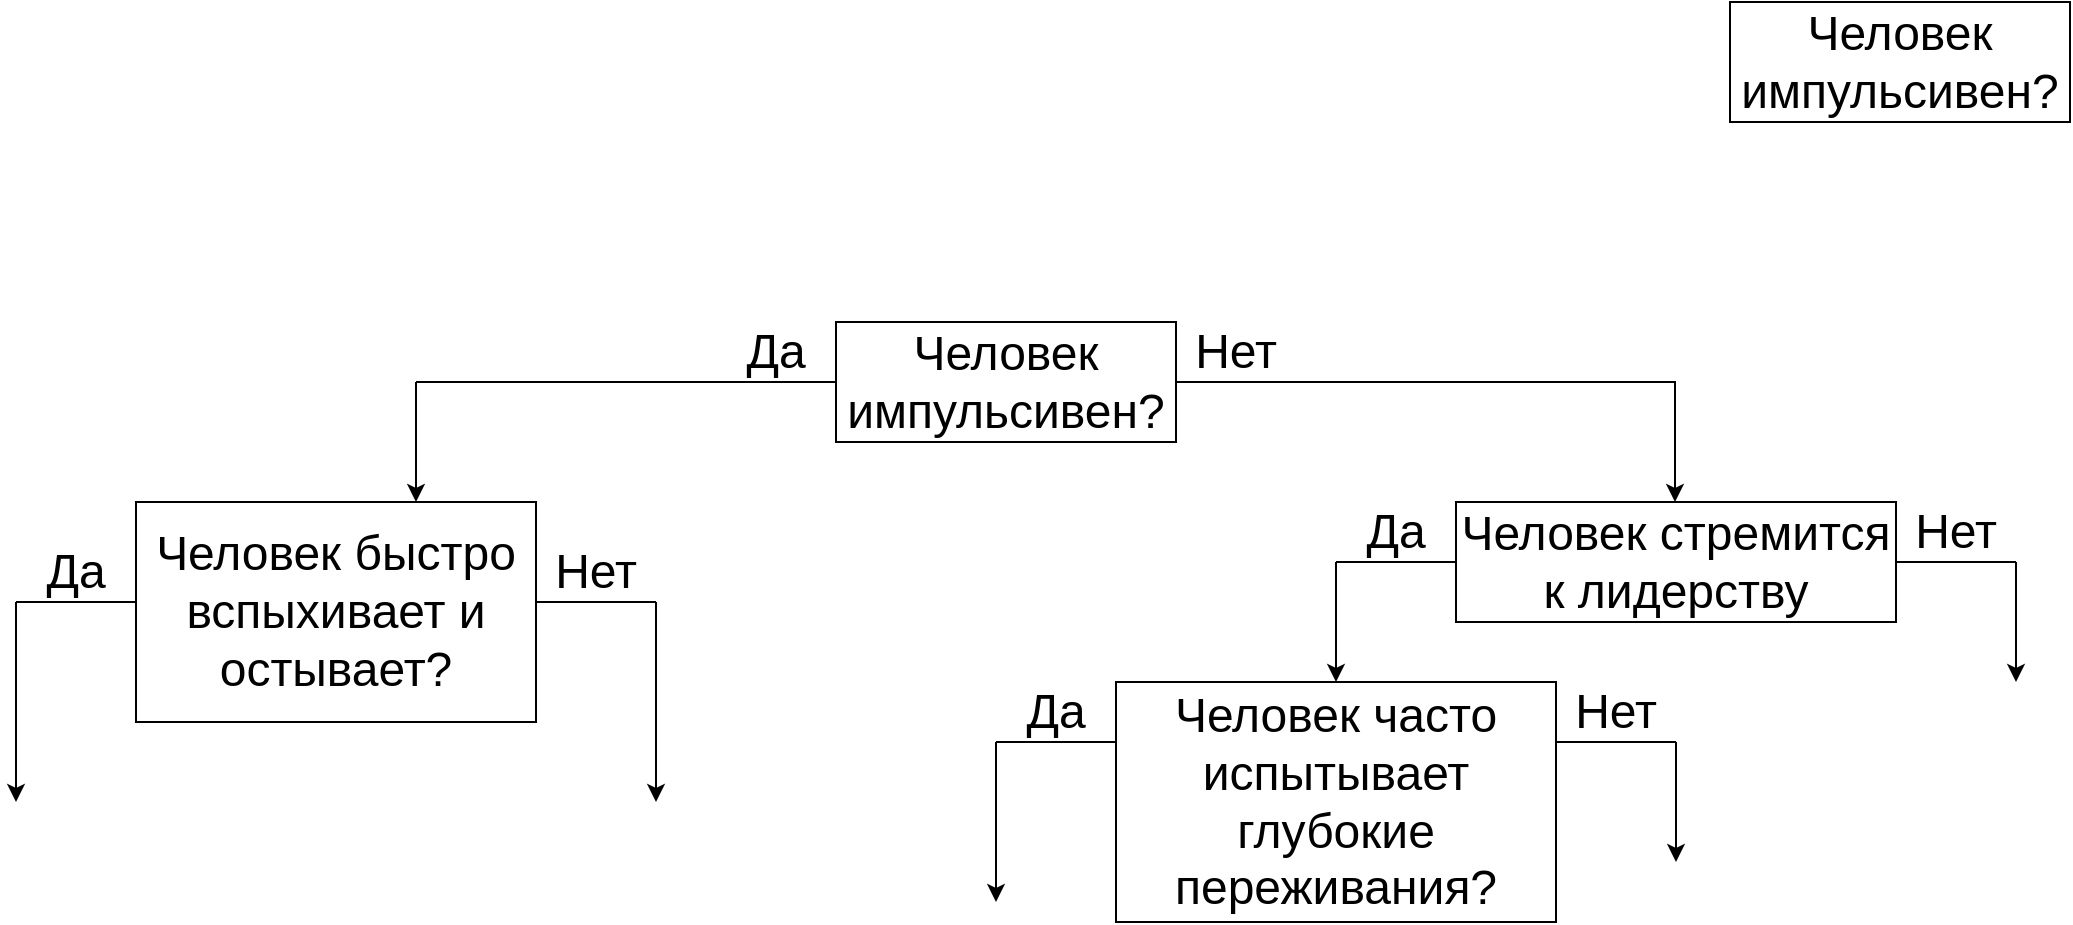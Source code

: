 <mxfile version="26.1.1">
  <diagram name="Страница — 1" id="bTa-fvpVanq-hgJ-Lf7A">
    <mxGraphModel dx="2633" dy="2116" grid="1" gridSize="10" guides="1" tooltips="1" connect="1" arrows="1" fold="1" page="1" pageScale="1" pageWidth="827" pageHeight="1169" math="0" shadow="0">
      <root>
        <mxCell id="0" />
        <mxCell id="1" parent="0" />
        <mxCell id="ou5a1hye03VjxYpfffwv-7" value="" style="endArrow=none;html=1;rounded=0;entryX=1;entryY=1;entryDx=0;entryDy=0;" parent="1" edge="1" target="ou5a1hye03VjxYpfffwv-20">
          <mxGeometry width="50" height="50" relative="1" as="geometry">
            <mxPoint y="150" as="sourcePoint" />
            <mxPoint x="60" y="150" as="targetPoint" />
          </mxGeometry>
        </mxCell>
        <mxCell id="ou5a1hye03VjxYpfffwv-8" value="" style="endArrow=classic;html=1;rounded=0;" parent="1" edge="1">
          <mxGeometry width="50" height="50" relative="1" as="geometry">
            <mxPoint y="150" as="sourcePoint" />
            <mxPoint y="210" as="targetPoint" />
          </mxGeometry>
        </mxCell>
        <mxCell id="ou5a1hye03VjxYpfffwv-9" value="" style="endArrow=none;html=1;rounded=0;" parent="1" edge="1">
          <mxGeometry width="50" height="50" relative="1" as="geometry">
            <mxPoint x="380" y="150" as="sourcePoint" />
            <mxPoint x="630" y="150" as="targetPoint" />
          </mxGeometry>
        </mxCell>
        <mxCell id="ou5a1hye03VjxYpfffwv-10" value="" style="endArrow=classic;html=1;rounded=0;" parent="1" edge="1">
          <mxGeometry width="50" height="50" relative="1" as="geometry">
            <mxPoint x="629.5" y="150" as="sourcePoint" />
            <mxPoint x="629.5" y="210" as="targetPoint" />
          </mxGeometry>
        </mxCell>
        <mxCell id="ou5a1hye03VjxYpfffwv-19" value="Человек импульсивен?" style="rounded=0;whiteSpace=wrap;html=1;fontSize=24;" parent="1" vertex="1">
          <mxGeometry x="210" y="120" width="170" height="60" as="geometry" />
        </mxCell>
        <mxCell id="ou5a1hye03VjxYpfffwv-20" value="Да" style="text;html=1;align=center;verticalAlign=middle;whiteSpace=wrap;rounded=0;fontSize=24;" parent="1" vertex="1">
          <mxGeometry x="150" y="120" width="60" height="30" as="geometry" />
        </mxCell>
        <mxCell id="ou5a1hye03VjxYpfffwv-21" value="Нет" style="text;html=1;align=center;verticalAlign=middle;whiteSpace=wrap;rounded=0;fontSize=24;" parent="1" vertex="1">
          <mxGeometry x="380" y="120" width="60" height="30" as="geometry" />
        </mxCell>
        <mxCell id="ou5a1hye03VjxYpfffwv-22" value="Человек быстро вспыхивает и остывает?" style="rounded=0;whiteSpace=wrap;html=1;fontSize=24;" parent="1" vertex="1">
          <mxGeometry x="-140" y="210" width="200" height="110" as="geometry" />
        </mxCell>
        <mxCell id="uDm0BcwVH89668VTk4dq-1" value="Человек стремится к лидерству" style="rounded=0;whiteSpace=wrap;html=1;fontSize=24;" vertex="1" parent="1">
          <mxGeometry x="520" y="210" width="220" height="60" as="geometry" />
        </mxCell>
        <mxCell id="uDm0BcwVH89668VTk4dq-2" value="" style="endArrow=none;html=1;rounded=0;" edge="1" parent="1">
          <mxGeometry width="50" height="50" relative="1" as="geometry">
            <mxPoint x="-200" y="260" as="sourcePoint" />
            <mxPoint x="-140" y="260" as="targetPoint" />
          </mxGeometry>
        </mxCell>
        <mxCell id="uDm0BcwVH89668VTk4dq-3" value="" style="endArrow=classic;html=1;rounded=0;" edge="1" parent="1">
          <mxGeometry width="50" height="50" relative="1" as="geometry">
            <mxPoint x="-200" y="260" as="sourcePoint" />
            <mxPoint x="-200" y="360" as="targetPoint" />
          </mxGeometry>
        </mxCell>
        <mxCell id="uDm0BcwVH89668VTk4dq-4" value="Да" style="text;html=1;align=center;verticalAlign=middle;whiteSpace=wrap;rounded=0;fontSize=24;" vertex="1" parent="1">
          <mxGeometry x="-200" y="230" width="60" height="30" as="geometry" />
        </mxCell>
        <mxCell id="uDm0BcwVH89668VTk4dq-5" value="" style="endArrow=none;html=1;rounded=0;" edge="1" parent="1">
          <mxGeometry width="50" height="50" relative="1" as="geometry">
            <mxPoint x="460" y="240" as="sourcePoint" />
            <mxPoint x="520" y="240" as="targetPoint" />
          </mxGeometry>
        </mxCell>
        <mxCell id="uDm0BcwVH89668VTk4dq-6" value="" style="endArrow=classic;html=1;rounded=0;" edge="1" parent="1">
          <mxGeometry width="50" height="50" relative="1" as="geometry">
            <mxPoint x="460" y="240" as="sourcePoint" />
            <mxPoint x="460" y="300" as="targetPoint" />
          </mxGeometry>
        </mxCell>
        <mxCell id="uDm0BcwVH89668VTk4dq-7" value="Да" style="text;html=1;align=center;verticalAlign=middle;whiteSpace=wrap;rounded=0;fontSize=24;" vertex="1" parent="1">
          <mxGeometry x="460" y="210" width="60" height="30" as="geometry" />
        </mxCell>
        <mxCell id="uDm0BcwVH89668VTk4dq-8" value="Человек часто испытывает глубокие переживания?" style="rounded=0;whiteSpace=wrap;html=1;fontSize=24;" vertex="1" parent="1">
          <mxGeometry x="350" y="300" width="220" height="120" as="geometry" />
        </mxCell>
        <mxCell id="uDm0BcwVH89668VTk4dq-9" value="" style="endArrow=none;html=1;rounded=0;" edge="1" parent="1">
          <mxGeometry width="50" height="50" relative="1" as="geometry">
            <mxPoint x="60" y="260" as="sourcePoint" />
            <mxPoint x="120" y="260" as="targetPoint" />
          </mxGeometry>
        </mxCell>
        <mxCell id="uDm0BcwVH89668VTk4dq-10" value="" style="endArrow=classic;html=1;rounded=0;" edge="1" parent="1">
          <mxGeometry width="50" height="50" relative="1" as="geometry">
            <mxPoint x="120" y="260" as="sourcePoint" />
            <mxPoint x="120" y="360" as="targetPoint" />
          </mxGeometry>
        </mxCell>
        <mxCell id="uDm0BcwVH89668VTk4dq-11" value="Нет" style="text;html=1;align=center;verticalAlign=middle;whiteSpace=wrap;rounded=0;fontSize=24;" vertex="1" parent="1">
          <mxGeometry x="60" y="230" width="60" height="30" as="geometry" />
        </mxCell>
        <mxCell id="uDm0BcwVH89668VTk4dq-12" value="" style="endArrow=none;html=1;rounded=0;" edge="1" parent="1">
          <mxGeometry width="50" height="50" relative="1" as="geometry">
            <mxPoint x="740" y="240" as="sourcePoint" />
            <mxPoint x="800" y="240" as="targetPoint" />
          </mxGeometry>
        </mxCell>
        <mxCell id="uDm0BcwVH89668VTk4dq-13" value="" style="endArrow=classic;html=1;rounded=0;" edge="1" parent="1">
          <mxGeometry width="50" height="50" relative="1" as="geometry">
            <mxPoint x="800" y="240" as="sourcePoint" />
            <mxPoint x="800" y="300" as="targetPoint" />
          </mxGeometry>
        </mxCell>
        <mxCell id="uDm0BcwVH89668VTk4dq-14" value="Нет" style="text;html=1;align=center;verticalAlign=middle;whiteSpace=wrap;rounded=0;fontSize=24;" vertex="1" parent="1">
          <mxGeometry x="740" y="210" width="60" height="30" as="geometry" />
        </mxCell>
        <mxCell id="uDm0BcwVH89668VTk4dq-15" value="" style="endArrow=none;html=1;rounded=0;" edge="1" parent="1">
          <mxGeometry width="50" height="50" relative="1" as="geometry">
            <mxPoint x="290" y="330" as="sourcePoint" />
            <mxPoint x="350" y="330" as="targetPoint" />
          </mxGeometry>
        </mxCell>
        <mxCell id="uDm0BcwVH89668VTk4dq-16" value="" style="endArrow=classic;html=1;rounded=0;" edge="1" parent="1">
          <mxGeometry width="50" height="50" relative="1" as="geometry">
            <mxPoint x="290" y="330" as="sourcePoint" />
            <mxPoint x="290" y="410" as="targetPoint" />
          </mxGeometry>
        </mxCell>
        <mxCell id="uDm0BcwVH89668VTk4dq-17" value="Да" style="text;html=1;align=center;verticalAlign=middle;whiteSpace=wrap;rounded=0;fontSize=24;" vertex="1" parent="1">
          <mxGeometry x="290" y="300" width="60" height="30" as="geometry" />
        </mxCell>
        <mxCell id="uDm0BcwVH89668VTk4dq-21" value="" style="endArrow=none;html=1;rounded=0;" edge="1" parent="1">
          <mxGeometry width="50" height="50" relative="1" as="geometry">
            <mxPoint x="570" y="330" as="sourcePoint" />
            <mxPoint x="630" y="330" as="targetPoint" />
          </mxGeometry>
        </mxCell>
        <mxCell id="uDm0BcwVH89668VTk4dq-22" value="" style="endArrow=classic;html=1;rounded=0;" edge="1" parent="1">
          <mxGeometry width="50" height="50" relative="1" as="geometry">
            <mxPoint x="630" y="330" as="sourcePoint" />
            <mxPoint x="630" y="390" as="targetPoint" />
          </mxGeometry>
        </mxCell>
        <mxCell id="uDm0BcwVH89668VTk4dq-23" value="Нет" style="text;html=1;align=center;verticalAlign=middle;whiteSpace=wrap;rounded=0;fontSize=24;" vertex="1" parent="1">
          <mxGeometry x="570" y="300" width="60" height="30" as="geometry" />
        </mxCell>
        <mxCell id="uDm0BcwVH89668VTk4dq-25" value="Человек импульсивен?" style="rounded=0;whiteSpace=wrap;html=1;fontSize=24;" vertex="1" parent="1">
          <mxGeometry x="657" y="-40" width="170" height="60" as="geometry" />
        </mxCell>
      </root>
    </mxGraphModel>
  </diagram>
</mxfile>
